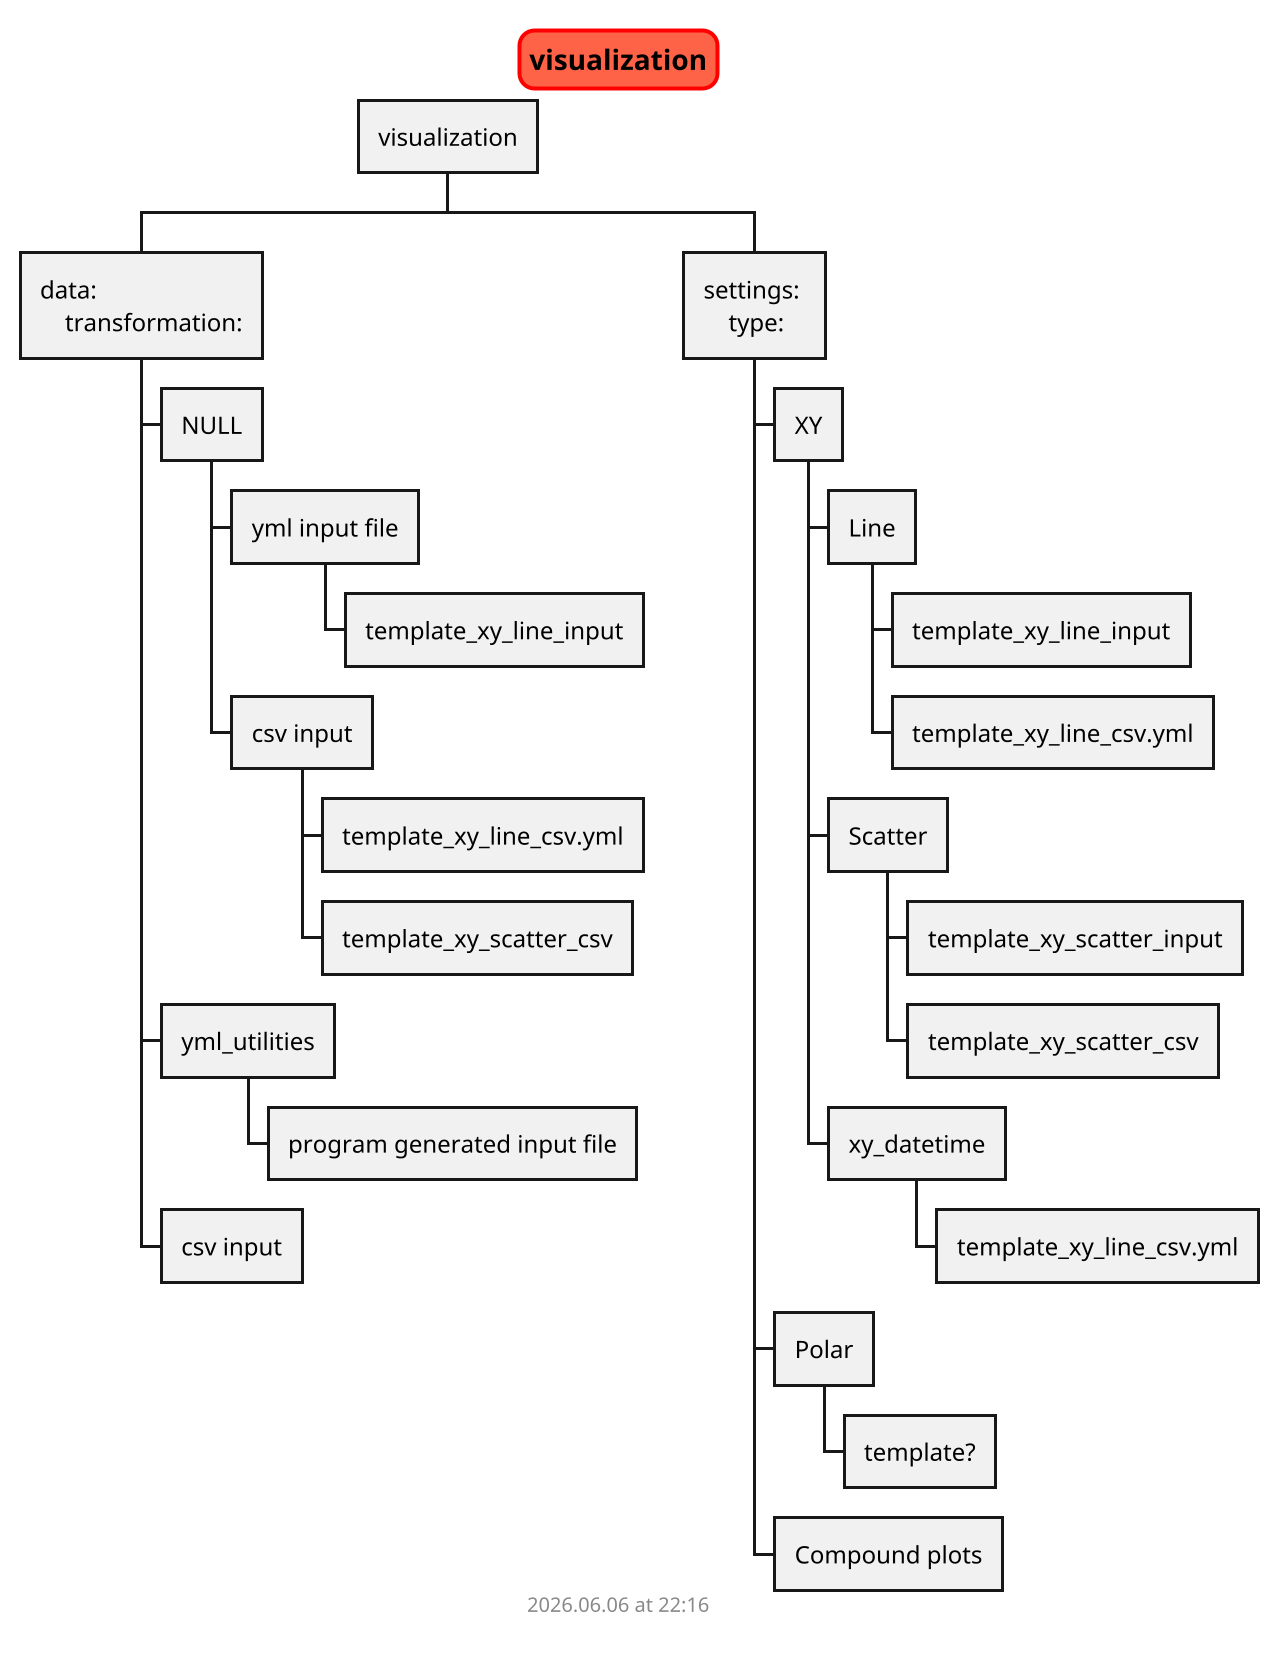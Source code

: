 @startwbs visualization

scale 2
skinparam titleBorderRoundCorner 15
skinparam titleBorderThickness 2
skinparam titleBorderColor red
skinparam titleBackgroundColor Tomato

title visualization

* visualization

** data: \n    transformation:

*** NULL
**** yml input file
***** template_xy_line_input

**** csv input
***** template_xy_line_csv.yml
***** template_xy_scatter_csv

*** yml_utilities
**** program generated input file

*** csv input


** settings: \n    type:

*** XY
**** Line
***** template_xy_line_input
***** template_xy_line_csv.yml
**** Scatter
***** template_xy_scatter_input
***** template_xy_scatter_csv
**** xy_datetime
***** template_xy_line_csv.yml


*** Polar
**** template?

*** Compound plots


footer
%date("yyyy.MM.dd' at 'HH:mm")
%filename()
end footer

@endwbs
